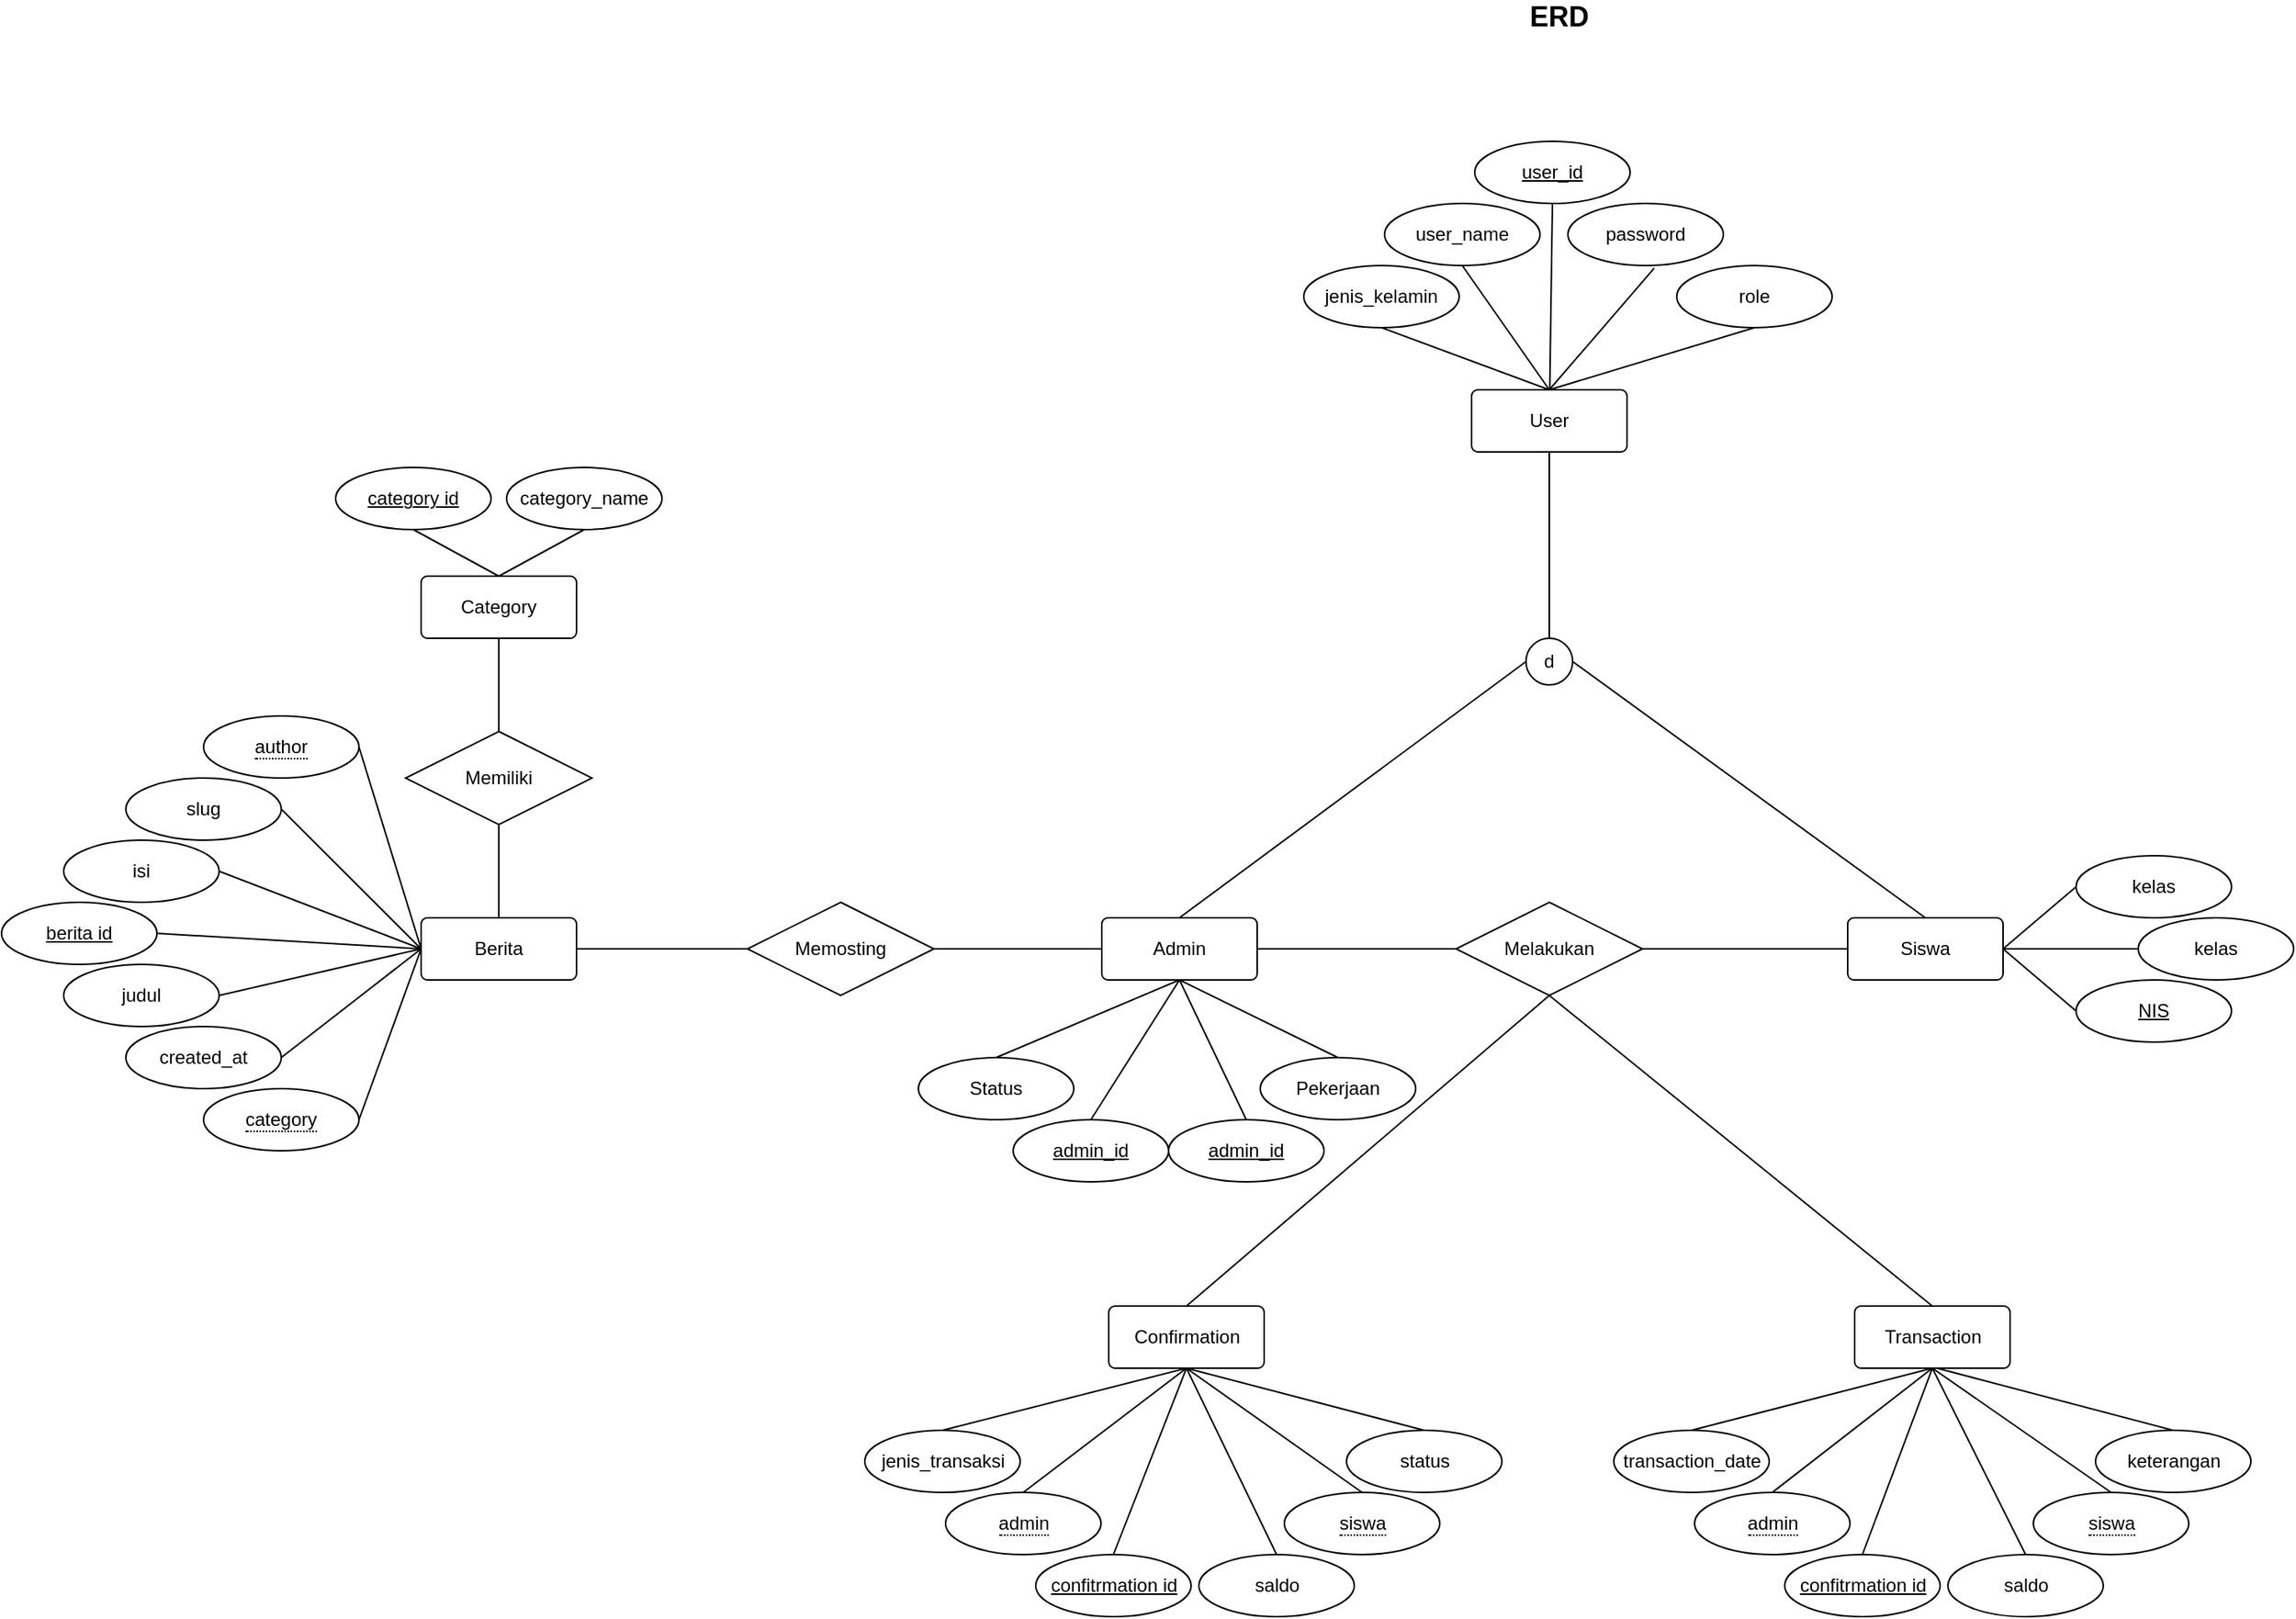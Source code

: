 <mxfile version="18.0.4" type="device"><diagram id="R2lEEEUBdFMjLlhIrx00" name="Page-1"><mxGraphModel dx="3297" dy="-209" grid="1" gridSize="10" guides="1" tooltips="1" connect="1" arrows="1" fold="1" page="1" pageScale="1" pageWidth="850" pageHeight="1100" math="0" shadow="0" extFonts="Permanent Marker^https://fonts.googleapis.com/css?family=Permanent+Marker"><root><mxCell id="0"/><mxCell id="1" parent="0"/><mxCell id="1gQ173YRiWsbyyBzPhOY-116" value="&lt;b&gt;&lt;font style=&quot;font-size: 18px&quot;&gt;ERD&lt;/font&gt;&lt;/b&gt;" style="text;html=1;align=center;verticalAlign=middle;resizable=0;points=[];autosize=1;strokeColor=none;fillColor=none;" parent="1" vertex="1"><mxGeometry x="66.5" y="1130" width="50" height="20" as="geometry"/></mxCell><mxCell id="rW0TUjrARghBKA_dl4lC-2" value="User" style="rounded=1;arcSize=10;whiteSpace=wrap;html=1;align=center;" parent="1" vertex="1"><mxGeometry x="36" y="1380" width="100" height="40" as="geometry"/></mxCell><mxCell id="rW0TUjrARghBKA_dl4lC-3" value="user_id" style="ellipse;whiteSpace=wrap;html=1;align=center;fontStyle=4;" parent="1" vertex="1"><mxGeometry x="38" y="1220" width="100" height="40" as="geometry"/></mxCell><mxCell id="rW0TUjrARghBKA_dl4lC-4" value="user_name" style="ellipse;whiteSpace=wrap;html=1;align=center;" parent="1" vertex="1"><mxGeometry x="-20" y="1260" width="100" height="40" as="geometry"/></mxCell><mxCell id="rW0TUjrARghBKA_dl4lC-5" value="password" style="ellipse;whiteSpace=wrap;html=1;align=center;" parent="1" vertex="1"><mxGeometry x="98" y="1260" width="100" height="40" as="geometry"/></mxCell><mxCell id="rW0TUjrARghBKA_dl4lC-6" value="role" style="ellipse;whiteSpace=wrap;html=1;align=center;" parent="1" vertex="1"><mxGeometry x="168" y="1300" width="100" height="40" as="geometry"/></mxCell><mxCell id="rW0TUjrARghBKA_dl4lC-7" value="jenis_kelamin" style="ellipse;whiteSpace=wrap;html=1;align=center;" parent="1" vertex="1"><mxGeometry x="-72" y="1300" width="100" height="40" as="geometry"/></mxCell><mxCell id="CmD2SqRS0HLp16F0XsAg-6" value="Admin" style="rounded=1;arcSize=10;whiteSpace=wrap;html=1;align=center;" parent="1" vertex="1"><mxGeometry x="-202" y="1720" width="100" height="40" as="geometry"/></mxCell><mxCell id="CmD2SqRS0HLp16F0XsAg-7" value="d" style="ellipse;whiteSpace=wrap;html=1;" parent="1" vertex="1"><mxGeometry x="71" y="1540" width="30" height="30" as="geometry"/></mxCell><mxCell id="CmD2SqRS0HLp16F0XsAg-8" value="Siswa" style="rounded=1;arcSize=10;whiteSpace=wrap;html=1;align=center;" parent="1" vertex="1"><mxGeometry x="278" y="1720" width="100" height="40" as="geometry"/></mxCell><mxCell id="CmD2SqRS0HLp16F0XsAg-9" value="" style="endArrow=none;html=1;rounded=0;exitX=0.5;exitY=1;exitDx=0;exitDy=0;" parent="1" source="rW0TUjrARghBKA_dl4lC-3" target="rW0TUjrARghBKA_dl4lC-2" edge="1"><mxGeometry relative="1" as="geometry"><mxPoint x="428" y="1460" as="sourcePoint"/><mxPoint x="428" y="1320" as="targetPoint"/></mxGeometry></mxCell><mxCell id="CmD2SqRS0HLp16F0XsAg-11" value="" style="endArrow=none;html=1;rounded=0;exitX=0.555;exitY=1.042;exitDx=0;exitDy=0;exitPerimeter=0;entryX=0.5;entryY=0;entryDx=0;entryDy=0;" parent="1" source="rW0TUjrARghBKA_dl4lC-5" target="rW0TUjrARghBKA_dl4lC-2" edge="1"><mxGeometry relative="1" as="geometry"><mxPoint x="98" y="1270.0" as="sourcePoint"/><mxPoint x="96.286" y="1390.0" as="targetPoint"/></mxGeometry></mxCell><mxCell id="CmD2SqRS0HLp16F0XsAg-12" value="" style="endArrow=none;html=1;rounded=0;exitX=0.5;exitY=1;exitDx=0;exitDy=0;entryX=0.5;entryY=0;entryDx=0;entryDy=0;" parent="1" source="rW0TUjrARghBKA_dl4lC-6" target="rW0TUjrARghBKA_dl4lC-2" edge="1"><mxGeometry relative="1" as="geometry"><mxPoint x="163.5" y="1311.68" as="sourcePoint"/><mxPoint x="96" y="1390.0" as="targetPoint"/></mxGeometry></mxCell><mxCell id="CmD2SqRS0HLp16F0XsAg-13" value="" style="endArrow=none;html=1;rounded=0;exitX=0.5;exitY=1;exitDx=0;exitDy=0;entryX=0.5;entryY=0;entryDx=0;entryDy=0;" parent="1" source="rW0TUjrARghBKA_dl4lC-4" target="rW0TUjrARghBKA_dl4lC-2" edge="1"><mxGeometry relative="1" as="geometry"><mxPoint x="228" y="1350.0" as="sourcePoint"/><mxPoint x="96" y="1390.0" as="targetPoint"/></mxGeometry></mxCell><mxCell id="CmD2SqRS0HLp16F0XsAg-14" value="" style="endArrow=none;html=1;rounded=0;exitX=0.5;exitY=1;exitDx=0;exitDy=0;entryX=0.5;entryY=0;entryDx=0;entryDy=0;" parent="1" source="rW0TUjrARghBKA_dl4lC-7" target="rW0TUjrARghBKA_dl4lC-2" edge="1"><mxGeometry relative="1" as="geometry"><mxPoint x="40" y="1310.0" as="sourcePoint"/><mxPoint x="96" y="1390.0" as="targetPoint"/></mxGeometry></mxCell><mxCell id="CmD2SqRS0HLp16F0XsAg-15" value="" style="endArrow=none;html=1;rounded=0;exitX=0.5;exitY=1;exitDx=0;exitDy=0;entryX=0.5;entryY=0;entryDx=0;entryDy=0;" parent="1" source="rW0TUjrARghBKA_dl4lC-2" target="CmD2SqRS0HLp16F0XsAg-7" edge="1"><mxGeometry relative="1" as="geometry"><mxPoint x="98" y="1270" as="sourcePoint"/><mxPoint x="96.286" y="1390" as="targetPoint"/></mxGeometry></mxCell><mxCell id="CmD2SqRS0HLp16F0XsAg-16" value="" style="endArrow=none;html=1;rounded=0;exitX=0.5;exitY=0;exitDx=0;exitDy=0;entryX=0;entryY=0.5;entryDx=0;entryDy=0;" parent="1" source="CmD2SqRS0HLp16F0XsAg-6" target="CmD2SqRS0HLp16F0XsAg-7" edge="1"><mxGeometry relative="1" as="geometry"><mxPoint x="96" y="1430" as="sourcePoint"/><mxPoint x="96" y="1550" as="targetPoint"/></mxGeometry></mxCell><mxCell id="CmD2SqRS0HLp16F0XsAg-17" value="" style="endArrow=none;html=1;rounded=0;exitX=0.5;exitY=0;exitDx=0;exitDy=0;entryX=1;entryY=0.5;entryDx=0;entryDy=0;" parent="1" source="CmD2SqRS0HLp16F0XsAg-8" target="CmD2SqRS0HLp16F0XsAg-7" edge="1"><mxGeometry relative="1" as="geometry"><mxPoint x="-142" y="1730" as="sourcePoint"/><mxPoint x="81.0" y="1565" as="targetPoint"/></mxGeometry></mxCell><mxCell id="CmD2SqRS0HLp16F0XsAg-18" value="Melakukan" style="shape=rhombus;perimeter=rhombusPerimeter;whiteSpace=wrap;html=1;align=center;" parent="1" vertex="1"><mxGeometry x="26" y="1710" width="120" height="60" as="geometry"/></mxCell><mxCell id="CmD2SqRS0HLp16F0XsAg-19" value="" style="endArrow=none;html=1;rounded=0;exitX=1;exitY=0.5;exitDx=0;exitDy=0;entryX=0;entryY=0.5;entryDx=0;entryDy=0;" parent="1" source="CmD2SqRS0HLp16F0XsAg-6" target="CmD2SqRS0HLp16F0XsAg-18" edge="1"><mxGeometry relative="1" as="geometry"><mxPoint x="-142" y="1730" as="sourcePoint"/><mxPoint x="81" y="1565" as="targetPoint"/></mxGeometry></mxCell><mxCell id="CmD2SqRS0HLp16F0XsAg-20" value="" style="endArrow=none;html=1;rounded=0;exitX=0;exitY=0.5;exitDx=0;exitDy=0;entryX=1;entryY=0.5;entryDx=0;entryDy=0;" parent="1" source="CmD2SqRS0HLp16F0XsAg-8" target="CmD2SqRS0HLp16F0XsAg-18" edge="1"><mxGeometry relative="1" as="geometry"><mxPoint x="-92" y="1750" as="sourcePoint"/><mxPoint x="36" y="1750" as="targetPoint"/></mxGeometry></mxCell><mxCell id="CmD2SqRS0HLp16F0XsAg-21" value="Transaction" style="rounded=1;arcSize=10;whiteSpace=wrap;html=1;align=center;" parent="1" vertex="1"><mxGeometry x="282.5" y="1970" width="100" height="40" as="geometry"/></mxCell><mxCell id="CmD2SqRS0HLp16F0XsAg-22" value="" style="endArrow=none;html=1;rounded=0;exitX=0.5;exitY=0;exitDx=0;exitDy=0;entryX=0.5;entryY=1;entryDx=0;entryDy=0;" edge="1" parent="1" source="CmD2SqRS0HLp16F0XsAg-21" target="CmD2SqRS0HLp16F0XsAg-18"><mxGeometry relative="1" as="geometry"><mxPoint x="288" y="1750" as="sourcePoint"/><mxPoint x="156.0" y="1750" as="targetPoint"/></mxGeometry></mxCell><mxCell id="CmD2SqRS0HLp16F0XsAg-23" value="Confirmation" style="rounded=1;arcSize=10;whiteSpace=wrap;html=1;align=center;" parent="1" vertex="1"><mxGeometry x="-197.5" y="1970" width="100" height="40" as="geometry"/></mxCell><mxCell id="CmD2SqRS0HLp16F0XsAg-24" value="" style="endArrow=none;html=1;rounded=0;exitX=0.5;exitY=0;exitDx=0;exitDy=0;entryX=0.5;entryY=1;entryDx=0;entryDy=0;" parent="1" source="CmD2SqRS0HLp16F0XsAg-23" target="CmD2SqRS0HLp16F0XsAg-18" edge="1"><mxGeometry relative="1" as="geometry"><mxPoint x="254.5" y="1890" as="sourcePoint"/><mxPoint x="96" y="1780" as="targetPoint"/></mxGeometry></mxCell><mxCell id="CmD2SqRS0HLp16F0XsAg-25" value="Berita" style="rounded=1;arcSize=10;whiteSpace=wrap;html=1;align=center;" parent="1" vertex="1"><mxGeometry x="-640" y="1720" width="100" height="40" as="geometry"/></mxCell><mxCell id="CmD2SqRS0HLp16F0XsAg-26" value="Memosting" style="shape=rhombus;perimeter=rhombusPerimeter;whiteSpace=wrap;html=1;align=center;" parent="1" vertex="1"><mxGeometry x="-430" y="1710" width="120" height="60" as="geometry"/></mxCell><mxCell id="CmD2SqRS0HLp16F0XsAg-28" value="" style="endArrow=none;html=1;rounded=0;exitX=0;exitY=0.5;exitDx=0;exitDy=0;entryX=1;entryY=0.5;entryDx=0;entryDy=0;" parent="1" source="CmD2SqRS0HLp16F0XsAg-6" target="CmD2SqRS0HLp16F0XsAg-26" edge="1"><mxGeometry relative="1" as="geometry"><mxPoint x="-142" y="1730" as="sourcePoint"/><mxPoint x="81.0" y="1565" as="targetPoint"/></mxGeometry></mxCell><mxCell id="CmD2SqRS0HLp16F0XsAg-29" value="" style="endArrow=none;html=1;rounded=0;exitX=0;exitY=0.5;exitDx=0;exitDy=0;entryX=1;entryY=0.5;entryDx=0;entryDy=0;" parent="1" source="CmD2SqRS0HLp16F0XsAg-26" target="CmD2SqRS0HLp16F0XsAg-25" edge="1"><mxGeometry relative="1" as="geometry"><mxPoint x="-192" y="1750" as="sourcePoint"/><mxPoint x="-300" y="1750" as="targetPoint"/></mxGeometry></mxCell><mxCell id="CmD2SqRS0HLp16F0XsAg-30" value="Category" style="rounded=1;arcSize=10;whiteSpace=wrap;html=1;align=center;" parent="1" vertex="1"><mxGeometry x="-640" y="1500" width="100" height="40" as="geometry"/></mxCell><mxCell id="CmD2SqRS0HLp16F0XsAg-31" value="Memiliki" style="shape=rhombus;perimeter=rhombusPerimeter;whiteSpace=wrap;html=1;align=center;" parent="1" vertex="1"><mxGeometry x="-650" y="1600" width="120" height="60" as="geometry"/></mxCell><mxCell id="CmD2SqRS0HLp16F0XsAg-32" value="" style="endArrow=none;html=1;rounded=0;exitX=0.5;exitY=1;exitDx=0;exitDy=0;entryX=0.5;entryY=0;entryDx=0;entryDy=0;" parent="1" source="CmD2SqRS0HLp16F0XsAg-31" target="CmD2SqRS0HLp16F0XsAg-25" edge="1"><mxGeometry relative="1" as="geometry"><mxPoint x="-420" y="1750" as="sourcePoint"/><mxPoint x="-530" y="1750" as="targetPoint"/></mxGeometry></mxCell><mxCell id="CmD2SqRS0HLp16F0XsAg-33" value="" style="endArrow=none;html=1;rounded=0;exitX=0.5;exitY=1;exitDx=0;exitDy=0;entryX=0.5;entryY=0;entryDx=0;entryDy=0;" parent="1" source="CmD2SqRS0HLp16F0XsAg-30" target="CmD2SqRS0HLp16F0XsAg-31" edge="1"><mxGeometry relative="1" as="geometry"><mxPoint x="-600" y="1550" as="sourcePoint"/><mxPoint x="-550" y="1590" as="targetPoint"/></mxGeometry></mxCell><mxCell id="CmD2SqRS0HLp16F0XsAg-34" value="confitrmation id" style="ellipse;whiteSpace=wrap;html=1;align=center;fontStyle=4;" parent="1" vertex="1"><mxGeometry x="-244.5" y="2130" width="100" height="40" as="geometry"/></mxCell><mxCell id="CmD2SqRS0HLp16F0XsAg-35" value="&lt;span style=&quot;border-bottom: 1px dotted&quot;&gt;siswa&lt;/span&gt;" style="ellipse;whiteSpace=wrap;html=1;align=center;" parent="1" vertex="1"><mxGeometry x="-84.5" y="2090" width="100" height="40" as="geometry"/></mxCell><mxCell id="CmD2SqRS0HLp16F0XsAg-36" value="&lt;span style=&quot;border-bottom: 1px dotted&quot;&gt;admin&lt;/span&gt;" style="ellipse;whiteSpace=wrap;html=1;align=center;" parent="1" vertex="1"><mxGeometry x="-302.5" y="2090" width="100" height="40" as="geometry"/></mxCell><mxCell id="CmD2SqRS0HLp16F0XsAg-37" value="status" style="ellipse;whiteSpace=wrap;html=1;align=center;" parent="1" vertex="1"><mxGeometry x="-44.5" y="2050" width="100" height="40" as="geometry"/></mxCell><mxCell id="CmD2SqRS0HLp16F0XsAg-38" value="saldo" style="ellipse;whiteSpace=wrap;html=1;align=center;" parent="1" vertex="1"><mxGeometry x="-139.5" y="2130" width="100" height="40" as="geometry"/></mxCell><mxCell id="CmD2SqRS0HLp16F0XsAg-39" value="jenis_transaksi" style="ellipse;whiteSpace=wrap;html=1;align=center;" parent="1" vertex="1"><mxGeometry x="-354.5" y="2050" width="100" height="40" as="geometry"/></mxCell><mxCell id="CmD2SqRS0HLp16F0XsAg-40" value="admin_id" style="ellipse;whiteSpace=wrap;html=1;align=center;fontStyle=4;" parent="1" vertex="1"><mxGeometry x="-259" y="1850" width="100" height="40" as="geometry"/></mxCell><mxCell id="CmD2SqRS0HLp16F0XsAg-41" value="Pekerjaan" style="ellipse;whiteSpace=wrap;html=1;align=center;" parent="1" vertex="1"><mxGeometry x="-100" y="1810" width="100" height="40" as="geometry"/></mxCell><mxCell id="CmD2SqRS0HLp16F0XsAg-42" value="Status" style="ellipse;whiteSpace=wrap;html=1;align=center;" parent="1" vertex="1"><mxGeometry x="-320" y="1810" width="100" height="40" as="geometry"/></mxCell><mxCell id="CmD2SqRS0HLp16F0XsAg-43" value="" style="endArrow=none;html=1;rounded=0;exitX=0.5;exitY=1;exitDx=0;exitDy=0;entryX=0.5;entryY=0;entryDx=0;entryDy=0;" parent="1" source="CmD2SqRS0HLp16F0XsAg-6" target="CmD2SqRS0HLp16F0XsAg-40" edge="1"><mxGeometry relative="1" as="geometry"><mxPoint x="-92" y="1750" as="sourcePoint"/><mxPoint x="36" y="1750" as="targetPoint"/></mxGeometry></mxCell><mxCell id="CmD2SqRS0HLp16F0XsAg-44" value="" style="endArrow=none;html=1;rounded=0;exitX=0.5;exitY=1;exitDx=0;exitDy=0;entryX=0.5;entryY=0;entryDx=0;entryDy=0;" parent="1" source="CmD2SqRS0HLp16F0XsAg-6" target="CmD2SqRS0HLp16F0XsAg-41" edge="1"><mxGeometry relative="1" as="geometry"><mxPoint x="-142" y="1770" as="sourcePoint"/><mxPoint x="-144" y="1860" as="targetPoint"/></mxGeometry></mxCell><mxCell id="CmD2SqRS0HLp16F0XsAg-45" value="" style="endArrow=none;html=1;rounded=0;exitX=0.5;exitY=1;exitDx=0;exitDy=0;entryX=0.5;entryY=0;entryDx=0;entryDy=0;" parent="1" source="CmD2SqRS0HLp16F0XsAg-6" target="CmD2SqRS0HLp16F0XsAg-42" edge="1"><mxGeometry relative="1" as="geometry"><mxPoint x="-142" y="1770" as="sourcePoint"/><mxPoint x="-57.5" y="1820" as="targetPoint"/></mxGeometry></mxCell><mxCell id="CmD2SqRS0HLp16F0XsAg-46" value="" style="endArrow=none;html=1;rounded=0;exitX=0.5;exitY=1;exitDx=0;exitDy=0;entryX=0.5;entryY=0;entryDx=0;entryDy=0;" parent="1" source="CmD2SqRS0HLp16F0XsAg-23" target="CmD2SqRS0HLp16F0XsAg-34" edge="1"><mxGeometry relative="1" as="geometry"><mxPoint x="-137.5" y="1810" as="sourcePoint"/><mxPoint x="-53" y="1860" as="targetPoint"/></mxGeometry></mxCell><mxCell id="CmD2SqRS0HLp16F0XsAg-47" value="" style="endArrow=none;html=1;rounded=0;exitX=0.5;exitY=1;exitDx=0;exitDy=0;entryX=0.5;entryY=0;entryDx=0;entryDy=0;" parent="1" source="CmD2SqRS0HLp16F0XsAg-23" target="CmD2SqRS0HLp16F0XsAg-38" edge="1"><mxGeometry relative="1" as="geometry"><mxPoint x="-137.5" y="2020" as="sourcePoint"/><mxPoint x="-184.5" y="2140" as="targetPoint"/></mxGeometry></mxCell><mxCell id="CmD2SqRS0HLp16F0XsAg-48" value="" style="endArrow=none;html=1;rounded=0;exitX=0.5;exitY=1;exitDx=0;exitDy=0;entryX=0.5;entryY=0;entryDx=0;entryDy=0;" parent="1" source="CmD2SqRS0HLp16F0XsAg-23" target="CmD2SqRS0HLp16F0XsAg-35" edge="1"><mxGeometry relative="1" as="geometry"><mxPoint x="-137.5" y="2020" as="sourcePoint"/><mxPoint x="-79.5" y="2140" as="targetPoint"/></mxGeometry></mxCell><mxCell id="CmD2SqRS0HLp16F0XsAg-49" value="" style="endArrow=none;html=1;rounded=0;exitX=0.5;exitY=1;exitDx=0;exitDy=0;entryX=0.5;entryY=0;entryDx=0;entryDy=0;" parent="1" source="CmD2SqRS0HLp16F0XsAg-23" target="CmD2SqRS0HLp16F0XsAg-37" edge="1"><mxGeometry relative="1" as="geometry"><mxPoint x="-137.5" y="2020" as="sourcePoint"/><mxPoint x="-24.5" y="2100" as="targetPoint"/></mxGeometry></mxCell><mxCell id="CmD2SqRS0HLp16F0XsAg-50" value="" style="endArrow=none;html=1;rounded=0;exitX=0.5;exitY=1;exitDx=0;exitDy=0;entryX=0.5;entryY=0;entryDx=0;entryDy=0;" parent="1" source="CmD2SqRS0HLp16F0XsAg-23" target="CmD2SqRS0HLp16F0XsAg-36" edge="1"><mxGeometry relative="1" as="geometry"><mxPoint x="-137.5" y="2020" as="sourcePoint"/><mxPoint x="15.5" y="2060" as="targetPoint"/></mxGeometry></mxCell><mxCell id="CmD2SqRS0HLp16F0XsAg-51" value="" style="endArrow=none;html=1;rounded=0;exitX=0.5;exitY=1;exitDx=0;exitDy=0;entryX=0.5;entryY=0;entryDx=0;entryDy=0;" parent="1" source="CmD2SqRS0HLp16F0XsAg-23" target="CmD2SqRS0HLp16F0XsAg-39" edge="1"><mxGeometry relative="1" as="geometry"><mxPoint x="-137.5" y="2020" as="sourcePoint"/><mxPoint x="-242.5" y="2100" as="targetPoint"/></mxGeometry></mxCell><mxCell id="CmD2SqRS0HLp16F0XsAg-64" value="NIS" style="ellipse;whiteSpace=wrap;html=1;align=center;fontStyle=4;" parent="1" vertex="1"><mxGeometry x="425" y="1760" width="100" height="40" as="geometry"/></mxCell><mxCell id="CmD2SqRS0HLp16F0XsAg-65" value="kelas" style="ellipse;whiteSpace=wrap;html=1;align=center;" parent="1" vertex="1"><mxGeometry x="425" y="1680" width="100" height="40" as="geometry"/></mxCell><mxCell id="CmD2SqRS0HLp16F0XsAg-66" value="" style="endArrow=none;html=1;rounded=0;exitX=1;exitY=0.5;exitDx=0;exitDy=0;entryX=0;entryY=0.5;entryDx=0;entryDy=0;" parent="1" source="CmD2SqRS0HLp16F0XsAg-8" target="CmD2SqRS0HLp16F0XsAg-65" edge="1"><mxGeometry relative="1" as="geometry"><mxPoint x="338" y="1730" as="sourcePoint"/><mxPoint x="111" y="1565" as="targetPoint"/></mxGeometry></mxCell><mxCell id="CmD2SqRS0HLp16F0XsAg-67" value="" style="endArrow=none;html=1;rounded=0;exitX=1;exitY=0.5;exitDx=0;exitDy=0;entryX=0;entryY=0.5;entryDx=0;entryDy=0;" parent="1" source="CmD2SqRS0HLp16F0XsAg-8" target="CmD2SqRS0HLp16F0XsAg-64" edge="1"><mxGeometry relative="1" as="geometry"><mxPoint x="388" y="1750" as="sourcePoint"/><mxPoint x="443" y="1710" as="targetPoint"/></mxGeometry></mxCell><mxCell id="CmD2SqRS0HLp16F0XsAg-68" value="judul" style="ellipse;whiteSpace=wrap;html=1;align=center;" parent="1" vertex="1"><mxGeometry x="-870" y="1750" width="100" height="40" as="geometry"/></mxCell><mxCell id="CmD2SqRS0HLp16F0XsAg-69" value="isi" style="ellipse;whiteSpace=wrap;html=1;align=center;" parent="1" vertex="1"><mxGeometry x="-870" y="1670" width="100" height="40" as="geometry"/></mxCell><mxCell id="CmD2SqRS0HLp16F0XsAg-70" value="slug" style="ellipse;whiteSpace=wrap;html=1;align=center;" parent="1" vertex="1"><mxGeometry x="-830" y="1630" width="100" height="40" as="geometry"/></mxCell><mxCell id="CmD2SqRS0HLp16F0XsAg-71" value="created_at" style="ellipse;whiteSpace=wrap;html=1;align=center;" parent="1" vertex="1"><mxGeometry x="-830" y="1790" width="100" height="40" as="geometry"/></mxCell><mxCell id="CmD2SqRS0HLp16F0XsAg-72" value="&lt;span style=&quot;border-bottom: 1px dotted&quot;&gt;author&lt;/span&gt;" style="ellipse;whiteSpace=wrap;html=1;align=center;" parent="1" vertex="1"><mxGeometry x="-780" y="1590" width="100" height="40" as="geometry"/></mxCell><mxCell id="CmD2SqRS0HLp16F0XsAg-73" value="&lt;span style=&quot;border-bottom: 1px dotted&quot;&gt;category&lt;/span&gt;" style="ellipse;whiteSpace=wrap;html=1;align=center;" parent="1" vertex="1"><mxGeometry x="-780" y="1830" width="100" height="40" as="geometry"/></mxCell><mxCell id="CmD2SqRS0HLp16F0XsAg-83" value="category id" style="ellipse;whiteSpace=wrap;html=1;align=center;fontStyle=4;" parent="1" vertex="1"><mxGeometry x="-695" y="1430" width="100" height="40" as="geometry"/></mxCell><mxCell id="CmD2SqRS0HLp16F0XsAg-84" value="category_name" style="ellipse;whiteSpace=wrap;html=1;align=center;" parent="1" vertex="1"><mxGeometry x="-585" y="1430" width="100" height="40" as="geometry"/></mxCell><mxCell id="CmD2SqRS0HLp16F0XsAg-85" value="" style="endArrow=none;html=1;rounded=0;exitX=0.5;exitY=1;exitDx=0;exitDy=0;entryX=0.5;entryY=0;entryDx=0;entryDy=0;" parent="1" source="CmD2SqRS0HLp16F0XsAg-84" target="CmD2SqRS0HLp16F0XsAg-30" edge="1"><mxGeometry relative="1" as="geometry"><mxPoint x="-580" y="1550" as="sourcePoint"/><mxPoint x="-580" y="1610" as="targetPoint"/></mxGeometry></mxCell><mxCell id="CmD2SqRS0HLp16F0XsAg-86" value="" style="endArrow=none;html=1;rounded=0;exitX=0.5;exitY=1;exitDx=0;exitDy=0;entryX=0.5;entryY=0;entryDx=0;entryDy=0;" parent="1" source="CmD2SqRS0HLp16F0XsAg-83" target="CmD2SqRS0HLp16F0XsAg-30" edge="1"><mxGeometry relative="1" as="geometry"><mxPoint x="-525" y="1480" as="sourcePoint"/><mxPoint x="-580" y="1510" as="targetPoint"/></mxGeometry></mxCell><mxCell id="CmD2SqRS0HLp16F0XsAg-88" value="berita id" style="ellipse;whiteSpace=wrap;html=1;align=center;fontStyle=4;" parent="1" vertex="1"><mxGeometry x="-910" y="1710" width="100" height="40" as="geometry"/></mxCell><mxCell id="CmD2SqRS0HLp16F0XsAg-89" value="" style="endArrow=none;html=1;rounded=0;exitX=1;exitY=0.5;exitDx=0;exitDy=0;entryX=0;entryY=0.5;entryDx=0;entryDy=0;" parent="1" source="CmD2SqRS0HLp16F0XsAg-72" target="CmD2SqRS0HLp16F0XsAg-25" edge="1"><mxGeometry relative="1" as="geometry"><mxPoint x="-580.0" y="1670" as="sourcePoint"/><mxPoint x="-580.0" y="1730" as="targetPoint"/></mxGeometry></mxCell><mxCell id="CmD2SqRS0HLp16F0XsAg-90" value="" style="endArrow=none;html=1;rounded=0;exitX=1;exitY=0.5;exitDx=0;exitDy=0;entryX=0;entryY=0.5;entryDx=0;entryDy=0;" parent="1" source="CmD2SqRS0HLp16F0XsAg-70" target="CmD2SqRS0HLp16F0XsAg-25" edge="1"><mxGeometry relative="1" as="geometry"><mxPoint x="-780.0" y="1630" as="sourcePoint"/><mxPoint x="-630.0" y="1750" as="targetPoint"/></mxGeometry></mxCell><mxCell id="CmD2SqRS0HLp16F0XsAg-91" value="" style="endArrow=none;html=1;rounded=0;exitX=1;exitY=0.5;exitDx=0;exitDy=0;entryX=0;entryY=0.5;entryDx=0;entryDy=0;" parent="1" source="CmD2SqRS0HLp16F0XsAg-69" target="CmD2SqRS0HLp16F0XsAg-25" edge="1"><mxGeometry relative="1" as="geometry"><mxPoint x="-830.0" y="1670" as="sourcePoint"/><mxPoint x="-630.0" y="1750" as="targetPoint"/></mxGeometry></mxCell><mxCell id="CmD2SqRS0HLp16F0XsAg-92" value="" style="endArrow=none;html=1;rounded=0;exitX=1;exitY=0.5;exitDx=0;exitDy=0;entryX=0;entryY=0.5;entryDx=0;entryDy=0;" parent="1" source="CmD2SqRS0HLp16F0XsAg-88" target="CmD2SqRS0HLp16F0XsAg-25" edge="1"><mxGeometry relative="1" as="geometry"><mxPoint x="-870.0" y="1710" as="sourcePoint"/><mxPoint x="-630.0" y="1750" as="targetPoint"/></mxGeometry></mxCell><mxCell id="CmD2SqRS0HLp16F0XsAg-93" value="" style="endArrow=none;html=1;rounded=0;exitX=1;exitY=0.5;exitDx=0;exitDy=0;entryX=0;entryY=0.5;entryDx=0;entryDy=0;" parent="1" source="CmD2SqRS0HLp16F0XsAg-68" target="CmD2SqRS0HLp16F0XsAg-25" edge="1"><mxGeometry relative="1" as="geometry"><mxPoint x="-910.0" y="1750" as="sourcePoint"/><mxPoint x="-630.0" y="1750" as="targetPoint"/></mxGeometry></mxCell><mxCell id="CmD2SqRS0HLp16F0XsAg-94" value="" style="endArrow=none;html=1;rounded=0;exitX=1;exitY=0.5;exitDx=0;exitDy=0;entryX=0;entryY=0.5;entryDx=0;entryDy=0;" parent="1" source="CmD2SqRS0HLp16F0XsAg-71" target="CmD2SqRS0HLp16F0XsAg-25" edge="1"><mxGeometry relative="1" as="geometry"><mxPoint x="-870.0" y="1790" as="sourcePoint"/><mxPoint x="-630.0" y="1750" as="targetPoint"/></mxGeometry></mxCell><mxCell id="CmD2SqRS0HLp16F0XsAg-95" value="" style="endArrow=none;html=1;rounded=0;exitX=1;exitY=0.5;exitDx=0;exitDy=0;entryX=0;entryY=0.5;entryDx=0;entryDy=0;" parent="1" source="CmD2SqRS0HLp16F0XsAg-73" target="CmD2SqRS0HLp16F0XsAg-25" edge="1"><mxGeometry relative="1" as="geometry"><mxPoint x="-830.0" y="1830" as="sourcePoint"/><mxPoint x="-630.0" y="1750" as="targetPoint"/></mxGeometry></mxCell><mxCell id="Tv3ZNN_dTBz57ZPG5PZb-16" value="confitrmation id" style="ellipse;whiteSpace=wrap;html=1;align=center;fontStyle=4;" vertex="1" parent="1"><mxGeometry x="237.5" y="2130" width="100" height="40" as="geometry"/></mxCell><mxCell id="Tv3ZNN_dTBz57ZPG5PZb-17" value="&lt;span style=&quot;border-bottom: 1px dotted&quot;&gt;siswa&lt;/span&gt;" style="ellipse;whiteSpace=wrap;html=1;align=center;" vertex="1" parent="1"><mxGeometry x="397.5" y="2090" width="100" height="40" as="geometry"/></mxCell><mxCell id="Tv3ZNN_dTBz57ZPG5PZb-18" value="&lt;span style=&quot;border-bottom: 1px dotted&quot;&gt;admin&lt;/span&gt;" style="ellipse;whiteSpace=wrap;html=1;align=center;" vertex="1" parent="1"><mxGeometry x="179.5" y="2090" width="100" height="40" as="geometry"/></mxCell><mxCell id="Tv3ZNN_dTBz57ZPG5PZb-19" value="keterangan" style="ellipse;whiteSpace=wrap;html=1;align=center;" vertex="1" parent="1"><mxGeometry x="437.5" y="2050" width="100" height="40" as="geometry"/></mxCell><mxCell id="Tv3ZNN_dTBz57ZPG5PZb-20" value="saldo" style="ellipse;whiteSpace=wrap;html=1;align=center;" vertex="1" parent="1"><mxGeometry x="342.5" y="2130" width="100" height="40" as="geometry"/></mxCell><mxCell id="Tv3ZNN_dTBz57ZPG5PZb-21" value="transaction_date" style="ellipse;whiteSpace=wrap;html=1;align=center;" vertex="1" parent="1"><mxGeometry x="127.5" y="2050" width="100" height="40" as="geometry"/></mxCell><mxCell id="Tv3ZNN_dTBz57ZPG5PZb-29" value="" style="endArrow=none;html=1;rounded=0;exitX=0.5;exitY=1;exitDx=0;exitDy=0;entryX=0.5;entryY=0;entryDx=0;entryDy=0;" edge="1" parent="1" source="CmD2SqRS0HLp16F0XsAg-21" target="Tv3ZNN_dTBz57ZPG5PZb-21"><mxGeometry relative="1" as="geometry"><mxPoint x="342.5" y="1980" as="sourcePoint"/><mxPoint x="100.5" y="1820" as="targetPoint"/></mxGeometry></mxCell><mxCell id="Tv3ZNN_dTBz57ZPG5PZb-30" value="" style="endArrow=none;html=1;rounded=0;exitX=0.5;exitY=1;exitDx=0;exitDy=0;entryX=0.5;entryY=0;entryDx=0;entryDy=0;" edge="1" parent="1" source="CmD2SqRS0HLp16F0XsAg-21" target="Tv3ZNN_dTBz57ZPG5PZb-18"><mxGeometry relative="1" as="geometry"><mxPoint x="342.5" y="2020" as="sourcePoint"/><mxPoint x="187.5" y="2060" as="targetPoint"/></mxGeometry></mxCell><mxCell id="Tv3ZNN_dTBz57ZPG5PZb-31" value="" style="endArrow=none;html=1;rounded=0;exitX=0.5;exitY=1;exitDx=0;exitDy=0;entryX=0.5;entryY=0;entryDx=0;entryDy=0;" edge="1" parent="1" source="CmD2SqRS0HLp16F0XsAg-21" target="Tv3ZNN_dTBz57ZPG5PZb-16"><mxGeometry relative="1" as="geometry"><mxPoint x="342.5" y="2020" as="sourcePoint"/><mxPoint x="239.5" y="2100" as="targetPoint"/></mxGeometry></mxCell><mxCell id="Tv3ZNN_dTBz57ZPG5PZb-32" value="" style="endArrow=none;html=1;rounded=0;exitX=0.5;exitY=1;exitDx=0;exitDy=0;entryX=0.5;entryY=0;entryDx=0;entryDy=0;" edge="1" parent="1" source="CmD2SqRS0HLp16F0XsAg-21" target="Tv3ZNN_dTBz57ZPG5PZb-20"><mxGeometry relative="1" as="geometry"><mxPoint x="342.5" y="2020" as="sourcePoint"/><mxPoint x="297.5" y="2140" as="targetPoint"/></mxGeometry></mxCell><mxCell id="Tv3ZNN_dTBz57ZPG5PZb-33" value="" style="endArrow=none;html=1;rounded=0;exitX=0.5;exitY=1;exitDx=0;exitDy=0;entryX=0.5;entryY=0;entryDx=0;entryDy=0;" edge="1" parent="1" source="CmD2SqRS0HLp16F0XsAg-21" target="Tv3ZNN_dTBz57ZPG5PZb-17"><mxGeometry relative="1" as="geometry"><mxPoint x="342.5" y="2020" as="sourcePoint"/><mxPoint x="402.5" y="2140" as="targetPoint"/></mxGeometry></mxCell><mxCell id="Tv3ZNN_dTBz57ZPG5PZb-34" value="" style="endArrow=none;html=1;rounded=0;entryX=0.5;entryY=0;entryDx=0;entryDy=0;" edge="1" parent="1" target="Tv3ZNN_dTBz57ZPG5PZb-19"><mxGeometry relative="1" as="geometry"><mxPoint x="335.5" y="2010" as="sourcePoint"/><mxPoint x="457.5" y="2100" as="targetPoint"/></mxGeometry></mxCell><mxCell id="Tv3ZNN_dTBz57ZPG5PZb-35" value="kelas" style="ellipse;whiteSpace=wrap;html=1;align=center;" vertex="1" parent="1"><mxGeometry x="465" y="1720" width="100" height="40" as="geometry"/></mxCell><mxCell id="Tv3ZNN_dTBz57ZPG5PZb-36" value="" style="endArrow=none;html=1;rounded=0;exitX=1;exitY=0.5;exitDx=0;exitDy=0;entryX=0;entryY=0.5;entryDx=0;entryDy=0;" edge="1" parent="1" source="CmD2SqRS0HLp16F0XsAg-8" target="Tv3ZNN_dTBz57ZPG5PZb-35"><mxGeometry relative="1" as="geometry"><mxPoint x="388" y="1750" as="sourcePoint"/><mxPoint x="435.0" y="1710" as="targetPoint"/></mxGeometry></mxCell><mxCell id="Tv3ZNN_dTBz57ZPG5PZb-37" value="admin_id" style="ellipse;whiteSpace=wrap;html=1;align=center;fontStyle=4;" vertex="1" parent="1"><mxGeometry x="-159" y="1850" width="100" height="40" as="geometry"/></mxCell><mxCell id="Tv3ZNN_dTBz57ZPG5PZb-38" value="" style="endArrow=none;html=1;rounded=0;exitX=0.5;exitY=1;exitDx=0;exitDy=0;entryX=0.5;entryY=0;entryDx=0;entryDy=0;" edge="1" parent="1" source="CmD2SqRS0HLp16F0XsAg-6" target="Tv3ZNN_dTBz57ZPG5PZb-37"><mxGeometry relative="1" as="geometry"><mxPoint x="-142" y="1770" as="sourcePoint"/><mxPoint x="-57.5" y="1820" as="targetPoint"/></mxGeometry></mxCell></root></mxGraphModel></diagram></mxfile>